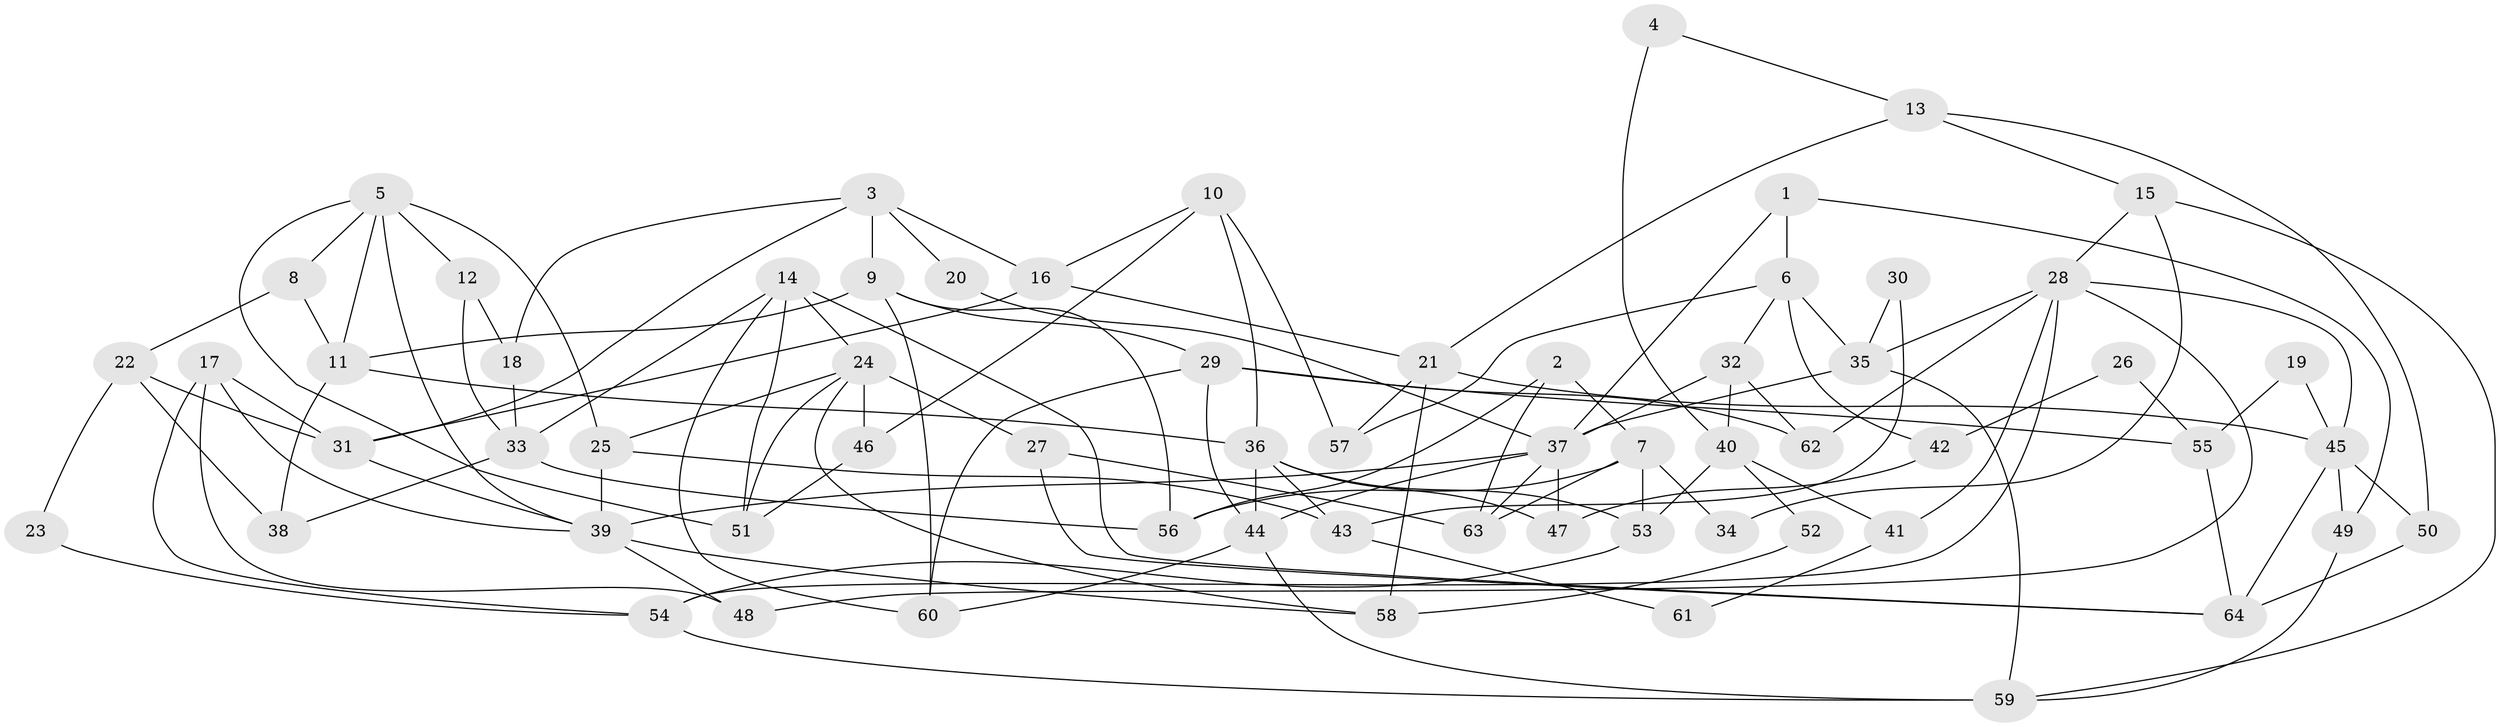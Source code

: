 // Generated by graph-tools (version 1.1) at 2025/36/03/09/25 02:36:15]
// undirected, 64 vertices, 128 edges
graph export_dot {
graph [start="1"]
  node [color=gray90,style=filled];
  1;
  2;
  3;
  4;
  5;
  6;
  7;
  8;
  9;
  10;
  11;
  12;
  13;
  14;
  15;
  16;
  17;
  18;
  19;
  20;
  21;
  22;
  23;
  24;
  25;
  26;
  27;
  28;
  29;
  30;
  31;
  32;
  33;
  34;
  35;
  36;
  37;
  38;
  39;
  40;
  41;
  42;
  43;
  44;
  45;
  46;
  47;
  48;
  49;
  50;
  51;
  52;
  53;
  54;
  55;
  56;
  57;
  58;
  59;
  60;
  61;
  62;
  63;
  64;
  1 -- 37;
  1 -- 49;
  1 -- 6;
  2 -- 56;
  2 -- 7;
  2 -- 63;
  3 -- 31;
  3 -- 16;
  3 -- 9;
  3 -- 18;
  3 -- 20;
  4 -- 40;
  4 -- 13;
  5 -- 25;
  5 -- 12;
  5 -- 8;
  5 -- 11;
  5 -- 39;
  5 -- 51;
  6 -- 35;
  6 -- 32;
  6 -- 42;
  6 -- 57;
  7 -- 63;
  7 -- 56;
  7 -- 34;
  7 -- 53;
  8 -- 11;
  8 -- 22;
  9 -- 29;
  9 -- 11;
  9 -- 56;
  9 -- 60;
  10 -- 46;
  10 -- 36;
  10 -- 16;
  10 -- 57;
  11 -- 36;
  11 -- 38;
  12 -- 18;
  12 -- 33;
  13 -- 21;
  13 -- 15;
  13 -- 50;
  14 -- 60;
  14 -- 51;
  14 -- 24;
  14 -- 33;
  14 -- 64;
  15 -- 28;
  15 -- 59;
  15 -- 34;
  16 -- 31;
  16 -- 21;
  17 -- 39;
  17 -- 48;
  17 -- 31;
  17 -- 54;
  18 -- 33;
  19 -- 45;
  19 -- 55;
  20 -- 37;
  21 -- 57;
  21 -- 45;
  21 -- 58;
  22 -- 31;
  22 -- 23;
  22 -- 38;
  23 -- 54;
  24 -- 58;
  24 -- 25;
  24 -- 27;
  24 -- 46;
  24 -- 51;
  25 -- 39;
  25 -- 43;
  26 -- 55;
  26 -- 42;
  27 -- 64;
  27 -- 63;
  28 -- 45;
  28 -- 54;
  28 -- 35;
  28 -- 41;
  28 -- 48;
  28 -- 62;
  29 -- 60;
  29 -- 62;
  29 -- 44;
  29 -- 55;
  30 -- 35;
  30 -- 43;
  31 -- 39;
  32 -- 37;
  32 -- 40;
  32 -- 62;
  33 -- 38;
  33 -- 56;
  35 -- 37;
  35 -- 59;
  36 -- 53;
  36 -- 43;
  36 -- 44;
  36 -- 47;
  37 -- 63;
  37 -- 44;
  37 -- 39;
  37 -- 47;
  39 -- 48;
  39 -- 58;
  40 -- 53;
  40 -- 41;
  40 -- 52;
  41 -- 61;
  42 -- 47;
  43 -- 61;
  44 -- 59;
  44 -- 60;
  45 -- 64;
  45 -- 49;
  45 -- 50;
  46 -- 51;
  49 -- 59;
  50 -- 64;
  52 -- 58;
  53 -- 54;
  54 -- 59;
  55 -- 64;
}
